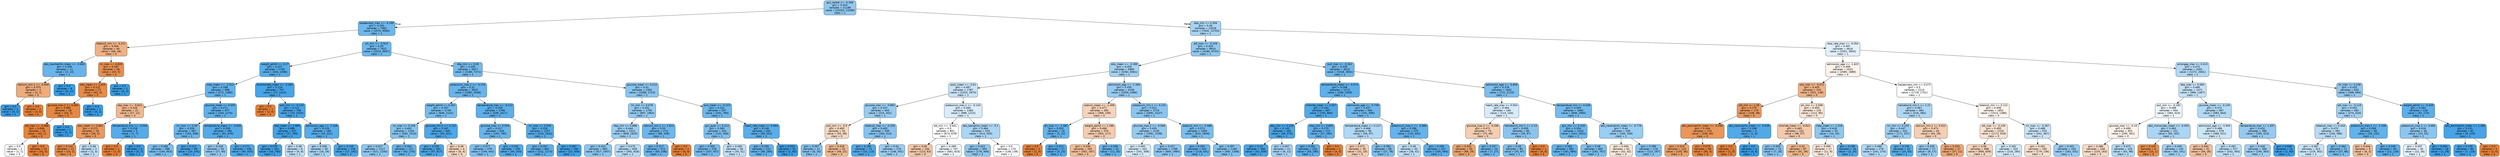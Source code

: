 digraph Tree {
node [shape=box, style="filled, rounded", color="black", fontname="helvetica"] ;
edge [fontname="helvetica"] ;
0 [label="gcs_verbal <= -0.308\ngini = 0.424\nsamples = 21188\nvalue = [10202, 23288]\nclass = 1", fillcolor="#90c8f0"] ;
1 [label="baseexcess_max <= -4.199\ngini = 0.333\nsamples = 7662\nvalue = [2570, 9585]\nclass = 1", fillcolor="#6eb7ec"] ;
0 -> 1 [labeldistance=2.5, labelangle=45, headlabel="True"] ;
2 [label="totalco2_min <= -3.211\ngini = 0.404\nsamples = 40\nvalue = [46, 18]\nclass = 0", fillcolor="#efb286"] ;
1 -> 2 ;
3 [label="abs_neutrophils_mean <= -0.845\ngini = 0.305\nsamples = 11\nvalue = [3, 13]\nclass = 1", fillcolor="#67b4eb"] ;
2 -> 3 ;
4 [label="calcium_min.1 <= -0.949\ngini = 0.375\nsamples = 3\nvalue = [3, 1]\nclass = 0", fillcolor="#eeab7b"] ;
3 -> 4 ;
5 [label="gini = 0.0\nsamples = 1\nvalue = [0, 1]\nclass = 1", fillcolor="#399de5"] ;
4 -> 5 ;
6 [label="gini = 0.0\nsamples = 2\nvalue = [3, 0]\nclass = 0", fillcolor="#e58139"] ;
4 -> 6 ;
7 [label="gini = 0.0\nsamples = 8\nvalue = [0, 12]\nclass = 1", fillcolor="#399de5"] ;
3 -> 7 ;
8 [label="inr_max <= 6.829\ngini = 0.187\nsamples = 29\nvalue = [43, 5]\nclass = 0", fillcolor="#e89050"] ;
2 -> 8 ;
9 [label="wbc_mean <= 1.625\ngini = 0.122\nsamples = 27\nvalue = [43, 3]\nclass = 0", fillcolor="#e78a47"] ;
8 -> 9 ;
10 [label="glucose_max.2 <= 6.865\ngini = 0.085\nsamples = 26\nvalue = [43, 2]\nclass = 0", fillcolor="#e68742"] ;
9 -> 10 ;
11 [label="ptt_max <= -0.466\ngini = 0.044\nsamples = 25\nvalue = [43, 1]\nclass = 0", fillcolor="#e6843e"] ;
10 -> 11 ;
12 [label="gini = 0.5\nsamples = 2\nvalue = [1, 1]\nclass = 0", fillcolor="#ffffff"] ;
11 -> 12 ;
13 [label="gini = 0.0\nsamples = 23\nvalue = [42, 0]\nclass = 0", fillcolor="#e58139"] ;
11 -> 13 ;
14 [label="gini = 0.0\nsamples = 1\nvalue = [0, 1]\nclass = 1", fillcolor="#399de5"] ;
10 -> 14 ;
15 [label="gini = 0.0\nsamples = 1\nvalue = [0, 1]\nclass = 1", fillcolor="#399de5"] ;
9 -> 15 ;
16 [label="gini = 0.0\nsamples = 2\nvalue = [0, 2]\nclass = 1", fillcolor="#399de5"] ;
8 -> 16 ;
17 [label="ph_min <= -0.914\ngini = 0.33\nsamples = 7622\nvalue = [2524, 9567]\nclass = 1", fillcolor="#6db7ec"] ;
1 -> 17 ;
18 [label="weight_admit <= 0.17\ngini = 0.227\nsamples = 1705\nvalue = [344, 2296]\nclass = 1", fillcolor="#57ace9"] ;
17 -> 18 ;
19 [label="mbp_mean <= -2.012\ngini = 0.288\nsamples = 998\nvalue = [272, 1286]\nclass = 1", fillcolor="#63b2ea"] ;
18 -> 19 ;
20 [label="sbp_max <= -0.621\ngini = 0.426\nsamples = 21\nvalue = [27, 12]\nclass = 0", fillcolor="#f1b991"] ;
19 -> 20 ;
21 [label="wbc_mean <= 0.861\ngini = 0.271\nsamples = 16\nvalue = [26, 5]\nclass = 0", fillcolor="#ea995f"] ;
20 -> 21 ;
22 [label="gini = 0.142\nsamples = 13\nvalue = [24, 2]\nclass = 0", fillcolor="#e78c49"] ;
21 -> 22 ;
23 [label="gini = 0.48\nsamples = 3\nvalue = [2, 3]\nclass = 1", fillcolor="#bddef6"] ;
21 -> 23 ;
24 [label="temperature_min <= -3.544\ngini = 0.219\nsamples = 5\nvalue = [1, 7]\nclass = 1", fillcolor="#55abe9"] ;
20 -> 24 ;
25 [label="gini = 0.0\nsamples = 1\nvalue = [1, 0]\nclass = 0", fillcolor="#e58139"] ;
24 -> 25 ;
26 [label="gini = 0.0\nsamples = 4\nvalue = [0, 7]\nclass = 1", fillcolor="#399de5"] ;
24 -> 26 ;
27 [label="glucose_mean <= 0.055\ngini = 0.271\nsamples = 977\nvalue = [245, 1274]\nclass = 1", fillcolor="#5fb0ea"] ;
19 -> 27 ;
28 [label="inr_max <= 0.39\ngini = 0.326\nsamples = 487\nvalue = [154, 598]\nclass = 1", fillcolor="#6cb6ec"] ;
27 -> 28 ;
29 [label="gini = 0.366\nsamples = 388\nvalue = [144, 453]\nclass = 1", fillcolor="#78bced"] ;
28 -> 29 ;
30 [label="gini = 0.121\nsamples = 99\nvalue = [10, 145]\nclass = 1", fillcolor="#47a4e7"] ;
28 -> 30 ;
31 [label="temperature_mean <= -3.635\ngini = 0.209\nsamples = 490\nvalue = [91, 676]\nclass = 1", fillcolor="#54aae8"] ;
27 -> 31 ;
32 [label="gini = 0.428\nsamples = 54\nvalue = [27, 60]\nclass = 1", fillcolor="#92c9f1"] ;
31 -> 32 ;
33 [label="gini = 0.171\nsamples = 436\nvalue = [64, 616]\nclass = 1", fillcolor="#4ea7e8"] ;
31 -> 33 ;
34 [label="bicarbonate_mean <= -3.262\ngini = 0.124\nsamples = 707\nvalue = [72, 1010]\nclass = 1", fillcolor="#47a4e7"] ;
18 -> 34 ;
35 [label="gini = 0.0\nsamples = 1\nvalue = [2, 0]\nclass = 0", fillcolor="#e58139"] ;
34 -> 35 ;
36 [label="po2_min <= -0.132\ngini = 0.121\nsamples = 706\nvalue = [70, 1010]\nclass = 1", fillcolor="#47a4e7"] ;
34 -> 36 ;
37 [label="wbc_mean <= 2.985\ngini = 0.086\nsamples = 537\nvalue = [37, 789]\nclass = 1", fillcolor="#42a2e6"] ;
36 -> 37 ;
38 [label="gini = 0.078\nsamples = 531\nvalue = [33, 783]\nclass = 1", fillcolor="#41a1e6"] ;
37 -> 38 ;
39 [label="gini = 0.48\nsamples = 6\nvalue = [4, 6]\nclass = 1", fillcolor="#bddef6"] ;
37 -> 39 ;
40 [label="admission_age <= -1.038\ngini = 0.226\nsamples = 169\nvalue = [33, 221]\nclass = 1", fillcolor="#57ace9"] ;
36 -> 40 ;
41 [label="gini = 0.458\nsamples = 30\nvalue = [16, 29]\nclass = 1", fillcolor="#a6d3f3"] ;
40 -> 41 ;
42 [label="gini = 0.149\nsamples = 139\nvalue = [17, 192]\nclass = 1", fillcolor="#4ba6e7"] ;
40 -> 42 ;
43 [label="dbp_min <= 0.09\ngini = 0.355\nsamples = 5917\nvalue = [2180, 7271]\nclass = 1", fillcolor="#74baed"] ;
17 -> 43 ;
44 [label="potassium_max.1 <= -0.154\ngini = 0.31\nsamples = 3525\nvalue = [1082, 4548]\nclass = 1", fillcolor="#68b4eb"] ;
43 -> 44 ;
45 [label="weight_admit <= 0.401\ngini = 0.357\nsamples = 1739\nvalue = [646, 2131]\nclass = 1", fillcolor="#75bbed"] ;
44 -> 45 ;
46 [label="inr_max <= 0.106\ngini = 0.402\nsamples = 1334\nvalue = [583, 1510]\nclass = 1", fillcolor="#85c3ef"] ;
45 -> 46 ;
47 [label="gini = 0.417\nsamples = 1117\nvalue = [521, 1240]\nclass = 1", fillcolor="#8cc6f0"] ;
46 -> 47 ;
48 [label="gini = 0.304\nsamples = 217\nvalue = [62, 270]\nclass = 1", fillcolor="#66b4eb"] ;
46 -> 48 ;
49 [label="glucose_min.2 <= 4.122\ngini = 0.167\nsamples = 405\nvalue = [63, 621]\nclass = 1", fillcolor="#4da7e8"] ;
45 -> 49 ;
50 [label="gini = 0.155\nsamples = 401\nvalue = [57, 617]\nclass = 1", fillcolor="#4ba6e7"] ;
49 -> 50 ;
51 [label="gini = 0.48\nsamples = 4\nvalue = [6, 4]\nclass = 0", fillcolor="#f6d5bd"] ;
49 -> 51 ;
52 [label="temperature_max <= -0.213\ngini = 0.259\nsamples = 1786\nvalue = [436, 2417]\nclass = 1", fillcolor="#5dafea"] ;
44 -> 52 ;
53 [label="glucose_max <= 0.054\ngini = 0.317\nsamples = 629\nvalue = [193, 785]\nclass = 1", fillcolor="#6ab5eb"] ;
52 -> 53 ;
54 [label="gini = 0.377\nsamples = 379\nvalue = [149, 442]\nclass = 1", fillcolor="#7cbeee"] ;
53 -> 54 ;
55 [label="gini = 0.202\nsamples = 250\nvalue = [44, 343]\nclass = 1", fillcolor="#52aae8"] ;
53 -> 55 ;
56 [label="inr_max <= 0.035\ngini = 0.226\nsamples = 1157\nvalue = [243, 1632]\nclass = 1", fillcolor="#56ace9"] ;
52 -> 56 ;
57 [label="gini = 0.267\nsamples = 862\nvalue = [221, 1173]\nclass = 1", fillcolor="#5eafea"] ;
56 -> 57 ;
58 [label="gini = 0.087\nsamples = 295\nvalue = [22, 459]\nclass = 1", fillcolor="#42a2e6"] ;
56 -> 58 ;
59 [label="glucose_mean <= 0.212\ngini = 0.41\nsamples = 2392\nvalue = [1098, 2723]\nclass = 1", fillcolor="#89c5ef"] ;
43 -> 59 ;
60 [label="inr_min <= 0.078\ngini = 0.431\nsamples = 1795\nvalue = [897, 1963]\nclass = 1", fillcolor="#93caf1"] ;
59 -> 60 ;
61 [label="dbp_min <= 0.698\ngini = 0.444\nsamples = 1521\nvalue = [808, 1625]\nclass = 1", fillcolor="#9bcef2"] ;
60 -> 61 ;
62 [label="gini = 0.414\nsamples = 893\nvalue = [417, 1007]\nclass = 1", fillcolor="#8bc6f0"] ;
61 -> 62 ;
63 [label="gini = 0.475\nsamples = 628\nvalue = [391, 618]\nclass = 1", fillcolor="#b6dbf5"] ;
61 -> 63 ;
64 [label="calcium_min.1 <= 2.812\ngini = 0.33\nsamples = 274\nvalue = [89, 338]\nclass = 1", fillcolor="#6db7ec"] ;
60 -> 64 ;
65 [label="gini = 0.317\nsamples = 272\nvalue = [83, 338]\nclass = 1", fillcolor="#6ab5eb"] ;
64 -> 65 ;
66 [label="gini = 0.0\nsamples = 2\nvalue = [6, 0]\nclass = 0", fillcolor="#e58139"] ;
64 -> 66 ;
67 [label="bun_mean <= -0.223\ngini = 0.331\nsamples = 597\nvalue = [201, 760]\nclass = 1", fillcolor="#6db7ec"] ;
59 -> 67 ;
68 [label="gcs_eyes <= 0.412\ngini = 0.383\nsamples = 334\nvalue = [142, 408]\nclass = 1", fillcolor="#7ebfee"] ;
67 -> 68 ;
69 [label="gini = 0.355\nsamples = 278\nvalue = [107, 357]\nclass = 1", fillcolor="#74baed"] ;
68 -> 69 ;
70 [label="gini = 0.483\nsamples = 56\nvalue = [35, 51]\nclass = 1", fillcolor="#c1e0f7"] ;
68 -> 70 ;
71 [label="heart_rate_mean <= 0.964\ngini = 0.246\nsamples = 263\nvalue = [59, 352]\nclass = 1", fillcolor="#5aade9"] ;
67 -> 71 ;
72 [label="gini = 0.292\nsamples = 212\nvalue = [58, 269]\nclass = 1", fillcolor="#64b2eb"] ;
71 -> 72 ;
73 [label="gini = 0.024\nsamples = 51\nvalue = [1, 83]\nclass = 1", fillcolor="#3b9ee5"] ;
71 -> 73 ;
74 [label="dbp_min <= 0.394\ngini = 0.46\nsamples = 13526\nvalue = [7632, 13703]\nclass = 1", fillcolor="#a7d4f3"] ;
0 -> 74 [labeldistance=2.5, labelangle=-45, headlabel="False"] ;
75 [label="ptt_max <= -0.228\ngini = 0.424\nsamples = 8910\nvalue = [4280, 9753]\nclass = 1", fillcolor="#90c8f0"] ;
74 -> 75 ;
76 [label="wbc_mean <= -0.389\ngini = 0.455\nsamples = 5895\nvalue = [3262, 6061]\nclass = 1", fillcolor="#a4d2f3"] ;
75 -> 76 ;
77 [label="spo2_mean <= -0.61\ngini = 0.487\nsamples = 1787\nvalue = [1203, 1675]\nclass = 1", fillcolor="#c7e3f8"] ;
76 -> 77 ;
78 [label="glucose_max <= -0.865\ngini = 0.437\nsamples = 403\nvalue = [215, 452]\nclass = 1", fillcolor="#97ccf1"] ;
77 -> 78 ;
79 [label="po2_min <= -0.5\ngini = 0.483\nsamples = 54\nvalue = [55, 38]\nclass = 0", fillcolor="#f7d8c2"] ;
78 -> 79 ;
80 [label="gini = 0.397\nsamples = 11\nvalue = [6, 16]\nclass = 1", fillcolor="#83c2ef"] ;
79 -> 80 ;
81 [label="gini = 0.428\nsamples = 43\nvalue = [49, 22]\nclass = 0", fillcolor="#f1ba92"] ;
79 -> 81 ;
82 [label="totalco2_max <= -0.205\ngini = 0.402\nsamples = 349\nvalue = [160, 414]\nclass = 1", fillcolor="#86c3ef"] ;
78 -> 82 ;
83 [label="gini = 0.196\nsamples = 73\nvalue = [14, 113]\nclass = 1", fillcolor="#52a9e8"] ;
82 -> 83 ;
84 [label="gini = 0.44\nsamples = 276\nvalue = [146, 301]\nclass = 1", fillcolor="#99cdf2"] ;
82 -> 84 ;
85 [label="potassium_max.1 <= -0.154\ngini = 0.494\nsamples = 1384\nvalue = [988, 1223]\nclass = 1", fillcolor="#d9ecfa"] ;
77 -> 85 ;
86 [label="ptt_min <= -0.641\ngini = 0.5\nsamples = 851\nvalue = [674, 678]\nclass = 1", fillcolor="#fefeff"] ;
85 -> 86 ;
87 [label="gini = 0.46\nsamples = 104\nvalue = [113, 63]\nclass = 0", fillcolor="#f3c7a7"] ;
86 -> 87 ;
88 [label="gini = 0.499\nsamples = 747\nvalue = [561, 615]\nclass = 1", fillcolor="#eef6fd"] ;
86 -> 88 ;
89 [label="abs_basophils_mean <= -0.1\ngini = 0.464\nsamples = 533\nvalue = [314, 545]\nclass = 1", fillcolor="#abd5f4"] ;
85 -> 89 ;
90 [label="gini = 0.422\nsamples = 363\nvalue = [176, 406]\nclass = 1", fillcolor="#8fc7f0"] ;
89 -> 90 ;
91 [label="gini = 0.5\nsamples = 170\nvalue = [138, 139]\nclass = 1", fillcolor="#fefeff"] ;
89 -> 91 ;
92 [label="admission_age <= -1.366\ngini = 0.435\nsamples = 4108\nvalue = [2059, 4386]\nclass = 1", fillcolor="#96cbf1"] ;
76 -> 92 ;
93 [label="sodium_mean <= -1.409\ngini = 0.477\nsamples = 395\nvalue = [368, 239]\nclass = 0", fillcolor="#f6d3ba"] ;
92 -> 93 ;
94 [label="ph_max <= -1.483\ngini = 0.302\nsamples = 19\nvalue = [5, 22]\nclass = 1", fillcolor="#66b3eb"] ;
93 -> 94 ;
95 [label="gini = 0.0\nsamples = 2\nvalue = [2, 0]\nclass = 0", fillcolor="#e58139"] ;
94 -> 95 ;
96 [label="gini = 0.211\nsamples = 17\nvalue = [3, 22]\nclass = 1", fillcolor="#54aae9"] ;
94 -> 96 ;
97 [label="weight_admit <= 1.186\ngini = 0.468\nsamples = 376\nvalue = [363, 217]\nclass = 0", fillcolor="#f5ccaf"] ;
93 -> 97 ;
98 [label="gini = 0.436\nsamples = 335\nvalue = [352, 167]\nclass = 0", fillcolor="#f1bd97"] ;
97 -> 98 ;
99 [label="gini = 0.296\nsamples = 41\nvalue = [11, 50]\nclass = 1", fillcolor="#65b3eb"] ;
97 -> 99 ;
100 [label="potassium_min.1 <= 0.232\ngini = 0.412\nsamples = 3713\nvalue = [1691, 4147]\nclass = 1", fillcolor="#8ac5f0"] ;
92 -> 100 ;
101 [label="glucose_max.2 <= -0.566\ngini = 0.435\nsamples = 2130\nvalue = [1081, 2298]\nclass = 1", fillcolor="#96cbf1"] ;
100 -> 101 ;
102 [label="gini = 0.493\nsamples = 341\nvalue = [241, 308]\nclass = 1", fillcolor="#d4eaf9"] ;
101 -> 102 ;
103 [label="gini = 0.417\nsamples = 1789\nvalue = [840, 1990]\nclass = 1", fillcolor="#8dc6f0"] ;
101 -> 103 ;
104 [label="totalco2_min <= -0.086\ngini = 0.373\nsamples = 1583\nvalue = [610, 1849]\nclass = 1", fillcolor="#7abdee"] ;
100 -> 104 ;
105 [label="gini = 0.294\nsamples = 423\nvalue = [118, 541]\nclass = 1", fillcolor="#64b2eb"] ;
104 -> 105 ;
106 [label="gini = 0.397\nsamples = 1160\nvalue = [492, 1308]\nclass = 1", fillcolor="#83c2ef"] ;
104 -> 106 ;
107 [label="po2_max <= -0.341\ngini = 0.339\nsamples = 3015\nvalue = [1018, 3692]\nclass = 1", fillcolor="#70b8ec"] ;
75 -> 107 ;
108 [label="temperature_mean <= -0.073\ngini = 0.268\nsamples = 1173\nvalue = [296, 1559]\nclass = 1", fillcolor="#5fb0ea"] ;
107 -> 108 ;
109 [label="chloride_mean <= 0.027\ngini = 0.194\nsamples = 607\nvalue = [105, 860]\nclass = 1", fillcolor="#51a9e8"] ;
108 -> 109 ;
110 [label="dbp_min <= 0.329\ngini = 0.143\nsamples = 395\nvalue = [48, 570]\nclass = 1", fillcolor="#4aa5e7"] ;
109 -> 110 ;
111 [label="gini = 0.13\nsamples = 384\nvalue = [42, 559]\nclass = 1", fillcolor="#48a4e7"] ;
110 -> 111 ;
112 [label="gini = 0.457\nsamples = 11\nvalue = [6, 11]\nclass = 1", fillcolor="#a5d2f3"] ;
110 -> 112 ;
113 [label="mbp_min <= 0.855\ngini = 0.275\nsamples = 212\nvalue = [57, 290]\nclass = 1", fillcolor="#60b0ea"] ;
109 -> 113 ;
114 [label="gini = 0.261\nsamples = 210\nvalue = [53, 290]\nclass = 1", fillcolor="#5dafea"] ;
113 -> 114 ;
115 [label="gini = 0.0\nsamples = 2\nvalue = [4, 0]\nclass = 0", fillcolor="#e58139"] ;
113 -> 115 ;
116 [label="admission_age <= -0.758\ngini = 0.337\nsamples = 566\nvalue = [191, 699]\nclass = 1", fillcolor="#6fb8ec"] ;
108 -> 116 ;
117 [label="temperature_mean <= 0.127\ngini = 0.468\nsamples = 96\nvalue = [58, 97]\nclass = 1", fillcolor="#afd8f5"] ;
116 -> 117 ;
118 [label="gini = 0.471\nsamples = 30\nvalue = [31, 19]\nclass = 0", fillcolor="#f5ceb2"] ;
117 -> 118 ;
119 [label="gini = 0.382\nsamples = 66\nvalue = [27, 78]\nclass = 1", fillcolor="#7ebfee"] ;
117 -> 119 ;
120 [label="potassium_max.1 <= -0.989\ngini = 0.296\nsamples = 470\nvalue = [133, 602]\nclass = 1", fillcolor="#65b3eb"] ;
116 -> 120 ;
121 [label="gini = 0.48\nsamples = 43\nvalue = [28, 42]\nclass = 1", fillcolor="#bddef6"] ;
120 -> 121 ;
122 [label="gini = 0.266\nsamples = 427\nvalue = [105, 560]\nclass = 1", fillcolor="#5eafea"] ;
120 -> 122 ;
123 [label="admission_age <= -0.858\ngini = 0.378\nsamples = 1842\nvalue = [722, 2133]\nclass = 1", fillcolor="#7cbeee"] ;
107 -> 123 ;
124 [label="heart_rate_max <= 0.054\ngini = 0.494\nsamples = 160\nvalue = [114, 143]\nclass = 1", fillcolor="#d7ebfa"] ;
123 -> 124 ;
125 [label="glucose_max.2 <= -0.296\ngini = 0.471\nsamples = 74\nvalue = [75, 46]\nclass = 0", fillcolor="#f5ceb2"] ;
124 -> 125 ;
126 [label="gini = 0.341\nsamples = 50\nvalue = [68, 19]\nclass = 0", fillcolor="#eca470"] ;
125 -> 126 ;
127 [label="gini = 0.327\nsamples = 24\nvalue = [7, 27]\nclass = 1", fillcolor="#6cb6ec"] ;
125 -> 127 ;
128 [label="hematocrit_min.1 <= 2.14\ngini = 0.409\nsamples = 86\nvalue = [39, 97]\nclass = 1", fillcolor="#89c4ef"] ;
124 -> 128 ;
129 [label="gini = 0.39\nsamples = 85\nvalue = [35, 97]\nclass = 1", fillcolor="#80c0ee"] ;
128 -> 129 ;
130 [label="gini = 0.0\nsamples = 1\nvalue = [4, 0]\nclass = 0", fillcolor="#e58139"] ;
128 -> 130 ;
131 [label="temperature_min <= 0.438\ngini = 0.359\nsamples = 1682\nvalue = [608, 1990]\nclass = 1", fillcolor="#75bbed"] ;
123 -> 131 ;
132 [label="gcs_min <= 0.318\ngini = 0.334\nsamples = 1343\nvalue = [443, 1651]\nclass = 1", fillcolor="#6eb7ec"] ;
131 -> 132 ;
133 [label="gini = 0.282\nsamples = 681\nvalue = [181, 884]\nclass = 1", fillcolor="#62b1ea"] ;
132 -> 133 ;
134 [label="gini = 0.38\nsamples = 662\nvalue = [262, 767]\nclass = 1", fillcolor="#7dbeee"] ;
132 -> 134 ;
135 [label="abs_neutrophils_mean <= -0.776\ngini = 0.44\nsamples = 339\nvalue = [165, 339]\nclass = 1", fillcolor="#99cdf2"] ;
131 -> 135 ;
136 [label="gini = 0.494\nsamples = 63\nvalue = [52, 42]\nclass = 0", fillcolor="#fae7d9"] ;
135 -> 136 ;
137 [label="gini = 0.399\nsamples = 276\nvalue = [113, 297]\nclass = 1", fillcolor="#84c2ef"] ;
135 -> 137 ;
138 [label="resp_rate_max <= -0.054\ngini = 0.497\nsamples = 4616\nvalue = [3352, 3950]\nclass = 1", fillcolor="#e1f0fb"] ;
74 -> 138 ;
139 [label="admission_age <= -1.623\ngini = 0.499\nsamples = 2525\nvalue = [2080, 1889]\nclass = 0", fillcolor="#fdf3ed"] ;
138 -> 139 ;
140 [label="sbp_max <= -0.072\ngini = 0.405\nsamples = 310\nvalue = [351, 138]\nclass = 0", fillcolor="#efb387"] ;
139 -> 140 ;
141 [label="ptt_min <= 1.28\ngini = 0.279\nsamples = 175\nvalue = [239, 48]\nclass = 0", fillcolor="#ea9a61"] ;
140 -> 141 ;
142 [label="abs_eosinophils_mean <= -0.036\ngini = 0.246\nsamples = 170\nvalue = [238, 40]\nclass = 0", fillcolor="#e9965a"] ;
141 -> 142 ;
143 [label="gini = 0.319\nsamples = 110\nvalue = [145, 36]\nclass = 0", fillcolor="#eba06a"] ;
142 -> 143 ;
144 [label="gini = 0.079\nsamples = 60\nvalue = [93, 4]\nclass = 0", fillcolor="#e68642"] ;
142 -> 144 ;
145 [label="abs_neutrophils_mean <= -0.639\ngini = 0.198\nsamples = 5\nvalue = [1, 8]\nclass = 1", fillcolor="#52a9e8"] ;
141 -> 145 ;
146 [label="gini = 0.0\nsamples = 1\nvalue = [1, 0]\nclass = 0", fillcolor="#e58139"] ;
145 -> 146 ;
147 [label="gini = 0.0\nsamples = 4\nvalue = [0, 8]\nclass = 1", fillcolor="#399de5"] ;
145 -> 147 ;
148 [label="ph_min <= 0.598\ngini = 0.494\nsamples = 135\nvalue = [112, 90]\nclass = 0", fillcolor="#fae6d8"] ;
140 -> 148 ;
149 [label="chloride_mean <= -0.821\ngini = 0.465\nsamples = 102\nvalue = [98, 57]\nclass = 0", fillcolor="#f4caac"] ;
148 -> 149 ;
150 [label="gini = 0.403\nsamples = 15\nvalue = [7, 18]\nclass = 1", fillcolor="#86c3ef"] ;
149 -> 150 ;
151 [label="gini = 0.42\nsamples = 87\nvalue = [91, 39]\nclass = 0", fillcolor="#f0b78e"] ;
149 -> 151 ;
152 [label="mbp_mean <= 1.518\ngini = 0.418\nsamples = 33\nvalue = [14, 33]\nclass = 1", fillcolor="#8dc7f0"] ;
148 -> 152 ;
153 [label="gini = 0.495\nsamples = 17\nvalue = [11, 9]\nclass = 0", fillcolor="#fae8db"] ;
152 -> 153 ;
154 [label="gini = 0.198\nsamples = 16\nvalue = [3, 24]\nclass = 1", fillcolor="#52a9e8"] ;
152 -> 154 ;
155 [label="baseexcess_min <= 0.073\ngini = 0.5\nsamples = 2215\nvalue = [1729, 1751]\nclass = 1", fillcolor="#fdfeff"] ;
139 -> 155 ;
156 [label="hematocrit_min.1 <= 1.22\ngini = 0.467\nsamples = 364\nvalue = [216, 365]\nclass = 1", fillcolor="#aed7f4"] ;
155 -> 156 ;
157 [label="inr_min <= 0.255\ngini = 0.447\nsamples = 320\nvalue = [171, 337]\nclass = 1", fillcolor="#9dcff2"] ;
156 -> 157 ;
158 [label="gini = 0.466\nsamples = 278\nvalue = [161, 274]\nclass = 1", fillcolor="#add7f4"] ;
157 -> 158 ;
159 [label="gini = 0.236\nsamples = 42\nvalue = [10, 63]\nclass = 1", fillcolor="#58ade9"] ;
157 -> 159 ;
160 [label="calcium_min.1 <= 0.022\ngini = 0.473\nsamples = 44\nvalue = [45, 28]\nclass = 0", fillcolor="#f5cfb4"] ;
156 -> 160 ;
161 [label="gini = 0.435\nsamples = 17\nvalue = [8, 17]\nclass = 1", fillcolor="#96cbf1"] ;
160 -> 161 ;
162 [label="gini = 0.353\nsamples = 27\nvalue = [37, 11]\nclass = 0", fillcolor="#eda674"] ;
160 -> 162 ;
163 [label="totalco2_min <= 0.122\ngini = 0.499\nsamples = 1851\nvalue = [1513, 1386]\nclass = 0", fillcolor="#fdf4ee"] ;
155 -> 163 ;
164 [label="ptt_max <= -0.239\ngini = 0.493\nsamples = 1318\nvalue = [1172, 919]\nclass = 0", fillcolor="#f9e4d4"] ;
163 -> 164 ;
165 [label="gini = 0.48\nsamples = 998\nvalue = [956, 639]\nclass = 0", fillcolor="#f6d5bd"] ;
164 -> 165 ;
166 [label="gini = 0.492\nsamples = 320\nvalue = [216, 280]\nclass = 1", fillcolor="#d2e9f9"] ;
164 -> 166 ;
167 [label="inr_max <= -0.367\ngini = 0.488\nsamples = 533\nvalue = [341, 467]\nclass = 1", fillcolor="#cae5f8"] ;
163 -> 167 ;
168 [label="gini = 0.491\nsamples = 200\nvalue = [179, 136]\nclass = 0", fillcolor="#f9e1cf"] ;
167 -> 168 ;
169 [label="gini = 0.441\nsamples = 333\nvalue = [162, 331]\nclass = 1", fillcolor="#9acdf2"] ;
167 -> 169 ;
170 [label="aniongap_max <= 0.413\ngini = 0.472\nsamples = 2091\nvalue = [1272, 2061]\nclass = 1", fillcolor="#b3d9f5"] ;
138 -> 170 ;
171 [label="dbp_max <= 0.083\ngini = 0.485\nsamples = 1471\nvalue = [966, 1367]\nclass = 1", fillcolor="#c5e2f7"] ;
170 -> 171 ;
172 [label="po2_min <= -0.182\ngini = 0.499\nsamples = 504\nvalue = [383, 423]\nclass = 1", fillcolor="#ecf6fd"] ;
171 -> 172 ;
173 [label="glucose_max <= -0.19\ngini = 0.499\nsamples = 353\nvalue = [290, 261]\nclass = 0", fillcolor="#fcf2eb"] ;
172 -> 173 ;
174 [label="gini = 0.486\nsamples = 248\nvalue = [229, 163]\nclass = 0", fillcolor="#f8dbc6"] ;
173 -> 174 ;
175 [label="gini = 0.473\nsamples = 105\nvalue = [61, 98]\nclass = 1", fillcolor="#b4daf5"] ;
173 -> 175 ;
176 [label="abs_monocytes_mean <= -0.555\ngini = 0.463\nsamples = 151\nvalue = [93, 162]\nclass = 1", fillcolor="#abd5f4"] ;
172 -> 176 ;
177 [label="gini = 0.165\nsamples = 6\nvalue = [10, 1]\nclass = 0", fillcolor="#e88e4d"] ;
176 -> 177 ;
178 [label="gini = 0.449\nsamples = 145\nvalue = [83, 161]\nclass = 1", fillcolor="#9fd0f2"] ;
176 -> 178 ;
179 [label="glucose_mean <= -0.149\ngini = 0.472\nsamples = 967\nvalue = [583, 944]\nclass = 1", fillcolor="#b3daf5"] ;
171 -> 179 ;
180 [label="admission_age <= -1.945\ngini = 0.489\nsamples = 578\nvalue = [388, 521]\nclass = 1", fillcolor="#cce6f8"] ;
179 -> 180 ;
181 [label="gini = 0.444\nsamples = 51\nvalue = [56, 28]\nclass = 0", fillcolor="#f2c09c"] ;
180 -> 181 ;
182 [label="gini = 0.481\nsamples = 527\nvalue = [332, 493]\nclass = 1", fillcolor="#bedff7"] ;
180 -> 182 ;
183 [label="temperature_max <= 1.597\ngini = 0.432\nsamples = 389\nvalue = [195, 423]\nclass = 1", fillcolor="#94caf1"] ;
179 -> 183 ;
184 [label="gini = 0.446\nsamples = 368\nvalue = [194, 383]\nclass = 1", fillcolor="#9dcff2"] ;
183 -> 184 ;
185 [label="gini = 0.048\nsamples = 21\nvalue = [1, 40]\nclass = 1", fillcolor="#3e9fe6"] ;
183 -> 185 ;
186 [label="inr_max <= 0.106\ngini = 0.425\nsamples = 620\nvalue = [306, 694]\nclass = 1", fillcolor="#90c8f0"] ;
170 -> 186 ;
187 [label="ptt_max <= -0.119\ngini = 0.452\nsamples = 492\nvalue = [274, 520]\nclass = 1", fillcolor="#a1d1f3"] ;
186 -> 187 ;
188 [label="totalco2_max <= 0.244\ngini = 0.475\nsamples = 394\nvalue = [246, 388]\nclass = 1", fillcolor="#b7dbf5"] ;
187 -> 188 ;
189 [label="gini = 0.487\nsamples = 323\nvalue = [219, 302]\nclass = 1", fillcolor="#c9e4f8"] ;
188 -> 189 ;
190 [label="gini = 0.364\nsamples = 71\nvalue = [27, 86]\nclass = 1", fillcolor="#77bced"] ;
188 -> 190 ;
191 [label="potassium_max.1 <= -1.109\ngini = 0.289\nsamples = 98\nvalue = [28, 132]\nclass = 1", fillcolor="#63b2eb"] ;
187 -> 191 ;
192 [label="gini = 0.444\nsamples = 5\nvalue = [6, 3]\nclass = 0", fillcolor="#f2c09c"] ;
191 -> 192 ;
193 [label="gini = 0.249\nsamples = 93\nvalue = [22, 129]\nclass = 1", fillcolor="#5baee9"] ;
191 -> 193 ;
194 [label="weight_admit <= -0.439\ngini = 0.262\nsamples = 128\nvalue = [32, 174]\nclass = 1", fillcolor="#5dafea"] ;
186 -> 194 ;
195 [label="potassium_max.1 <= 0.682\ngini = 0.416\nsamples = 46\nvalue = [23, 55]\nclass = 1", fillcolor="#8cc6f0"] ;
194 -> 195 ;
196 [label="gini = 0.497\nsamples = 30\nvalue = [22, 26]\nclass = 1", fillcolor="#e1f0fb"] ;
195 -> 196 ;
197 [label="gini = 0.064\nsamples = 16\nvalue = [1, 29]\nclass = 1", fillcolor="#40a0e6"] ;
195 -> 197 ;
198 [label="abs_eosinophils_mean <= 1.185\ngini = 0.131\nsamples = 82\nvalue = [9, 119]\nclass = 1", fillcolor="#48a4e7"] ;
194 -> 198 ;
199 [label="gini = 0.105\nsamples = 80\nvalue = [7, 119]\nclass = 1", fillcolor="#45a3e7"] ;
198 -> 199 ;
200 [label="gini = 0.0\nsamples = 2\nvalue = [2, 0]\nclass = 0", fillcolor="#e58139"] ;
198 -> 200 ;
}